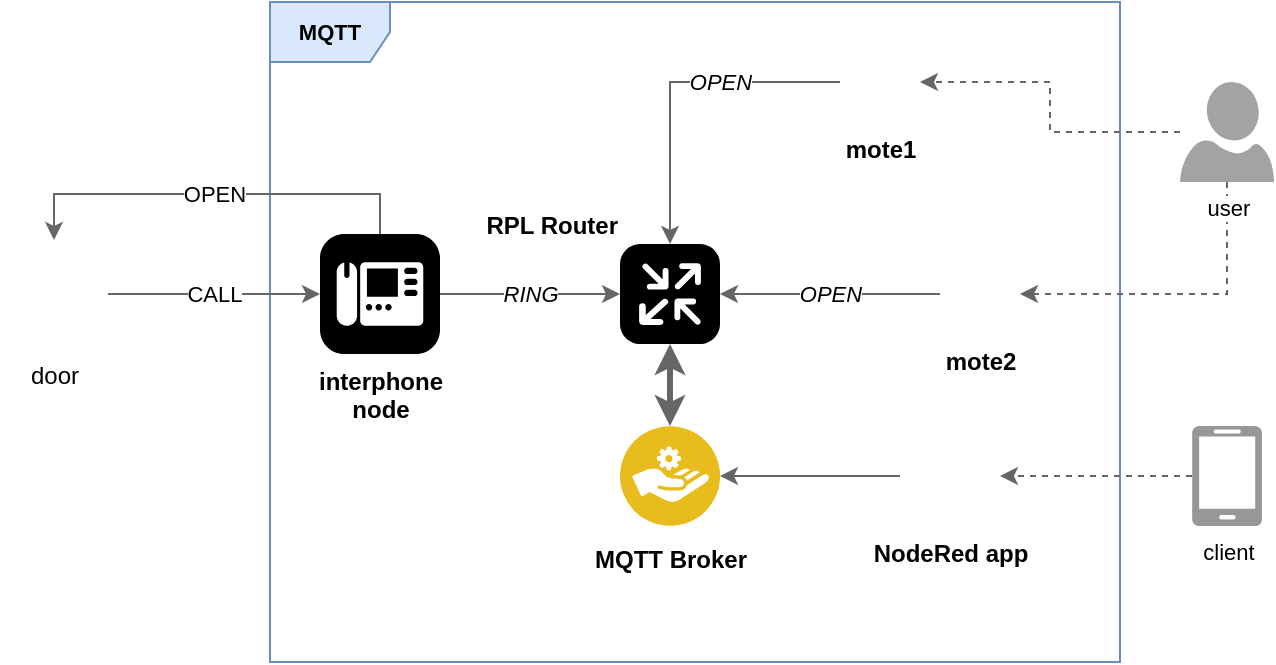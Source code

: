 <mxfile version="11.2.4" type="device" pages="1"><diagram id="i4eNoTxQddCaR3vruBXN" name="Page-1"><mxGraphModel dx="868" dy="474" grid="1" gridSize="10" guides="1" tooltips="1" connect="1" arrows="1" fold="1" page="1" pageScale="1" pageWidth="827" pageHeight="1169" math="0" shadow="0"><root><mxCell id="0"/><mxCell id="1" parent="0"/><mxCell id="tjB98qrJZWtFbS96j5HS-19" value="MQTT" style="shape=umlFrame;whiteSpace=wrap;html=1;labelBackgroundColor=none;strokeWidth=1;fillColor=#dae8fc;fontSize=11;fontStyle=1;strokeColor=#6c8ebf;shadow=0;" vertex="1" parent="1"><mxGeometry x="185" y="10" width="425" height="330" as="geometry"/></mxCell><mxCell id="tjB98qrJZWtFbS96j5HS-13" value="RING" style="edgeStyle=orthogonalEdgeStyle;rounded=0;orthogonalLoop=1;jettySize=auto;html=1;exitX=1;exitY=0.5;exitDx=0;exitDy=0;exitPerimeter=0;entryX=0;entryY=0.5;entryDx=0;entryDy=0;entryPerimeter=0;fontColor=#000000;fontStyle=2;fillColor=#f5f5f5;strokeColor=#666666;" edge="1" parent="1" source="tjB98qrJZWtFbS96j5HS-1" target="tjB98qrJZWtFbS96j5HS-4"><mxGeometry relative="1" as="geometry"/></mxCell><mxCell id="tjB98qrJZWtFbS96j5HS-14" value="OPEN" style="edgeStyle=orthogonalEdgeStyle;rounded=0;orthogonalLoop=1;jettySize=auto;html=1;exitX=0.5;exitY=0;exitDx=0;exitDy=0;exitPerimeter=0;entryX=0.5;entryY=0;entryDx=0;entryDy=0;fontColor=#000000;fillColor=#f5f5f5;strokeColor=#666666;" edge="1" parent="1" source="tjB98qrJZWtFbS96j5HS-1" target="tjB98qrJZWtFbS96j5HS-8"><mxGeometry relative="1" as="geometry"/></mxCell><mxCell id="tjB98qrJZWtFbS96j5HS-1" value="interphone&lt;br&gt;node" style="verticalLabelPosition=bottom;html=1;fillColor=#000000;verticalAlign=top;align=center;points=[[0.06,0.06,0],[0.94,0.06,0],[0.94,0.94,0],[0.06,0.94,0],[0.25,0,0],[0.5,0,0],[0.75,0,0],[1,0.25,0],[1,0.5,0],[1,0.75,0],[0.75,1,0],[0.5,1,0],[0.25,1,0],[0,0.75,0],[0,0.5,0],[0,0.25,0]];pointerEvents=1;shape=mxgraph.cisco_safe.architecture.phone;fontStyle=1" vertex="1" parent="1"><mxGeometry x="210" y="126" width="60" height="60" as="geometry"/></mxCell><mxCell id="tjB98qrJZWtFbS96j5HS-10" value="OPEN" style="edgeStyle=orthogonalEdgeStyle;rounded=0;orthogonalLoop=1;jettySize=auto;html=1;exitX=0.5;exitY=0;exitDx=0;exitDy=0;entryX=0.5;entryY=0;entryDx=0;entryDy=0;entryPerimeter=0;fontColor=#000000;fontStyle=2;fillColor=#f5f5f5;strokeColor=#666666;" edge="1" parent="1" source="tjB98qrJZWtFbS96j5HS-6" target="tjB98qrJZWtFbS96j5HS-4"><mxGeometry x="-0.277" relative="1" as="geometry"><mxPoint as="offset"/></mxGeometry></mxCell><mxCell id="tjB98qrJZWtFbS96j5HS-6" value="mote1" style="shape=image;html=1;verticalAlign=top;verticalLabelPosition=bottom;labelBackgroundColor=#ffffff;imageAspect=0;aspect=fixed;image=https://cdn3.iconfinder.com/data/icons/google-material-design-icons/48/ic_settings_remote_48px-128.png;direction=north;fontColor=#000000;fontStyle=1" vertex="1" parent="1"><mxGeometry x="470" y="30" width="40" height="40" as="geometry"/></mxCell><mxCell id="tjB98qrJZWtFbS96j5HS-11" value="OPEN" style="edgeStyle=orthogonalEdgeStyle;rounded=0;orthogonalLoop=1;jettySize=auto;html=1;exitX=0.5;exitY=0;exitDx=0;exitDy=0;fontColor=#000000;fontStyle=2;fillColor=#f5f5f5;strokeColor=#666666;" edge="1" parent="1" source="tjB98qrJZWtFbS96j5HS-7" target="tjB98qrJZWtFbS96j5HS-4"><mxGeometry relative="1" as="geometry"/></mxCell><mxCell id="tjB98qrJZWtFbS96j5HS-7" value="mote2" style="shape=image;html=1;verticalAlign=top;verticalLabelPosition=bottom;labelBackgroundColor=#ffffff;imageAspect=0;aspect=fixed;image=https://cdn3.iconfinder.com/data/icons/google-material-design-icons/48/ic_settings_remote_48px-128.png;direction=north;fontStyle=1" vertex="1" parent="1"><mxGeometry x="520" y="136" width="40" height="40" as="geometry"/></mxCell><mxCell id="tjB98qrJZWtFbS96j5HS-16" value="CALL" style="edgeStyle=orthogonalEdgeStyle;rounded=0;orthogonalLoop=1;jettySize=auto;html=1;exitX=1;exitY=0.5;exitDx=0;exitDy=0;entryX=0;entryY=0.5;entryDx=0;entryDy=0;entryPerimeter=0;fontColor=#000000;fillColor=#f5f5f5;strokeColor=#666666;" edge="1" parent="1" source="tjB98qrJZWtFbS96j5HS-8" target="tjB98qrJZWtFbS96j5HS-1"><mxGeometry relative="1" as="geometry"/></mxCell><mxCell id="tjB98qrJZWtFbS96j5HS-8" value="door" style="shape=image;html=1;verticalAlign=top;verticalLabelPosition=bottom;labelBackgroundColor=#ffffff;imageAspect=0;aspect=fixed;image=https://cdn2.iconfinder.com/data/icons/architecture-interior/24/architecture-interior-30-128.png;fillColor=#000000;opacity=50;" vertex="1" parent="1"><mxGeometry x="50" y="129" width="54" height="54" as="geometry"/></mxCell><mxCell id="tjB98qrJZWtFbS96j5HS-12" value="" style="edgeStyle=orthogonalEdgeStyle;rounded=0;orthogonalLoop=1;jettySize=auto;html=1;exitX=0;exitY=0.5;exitDx=0;exitDy=0;entryX=1;entryY=0.5;entryDx=0;entryDy=0;fontColor=#000000;fontStyle=2;fillColor=#f5f5f5;strokeColor=#666666;" edge="1" parent="1" source="tjB98qrJZWtFbS96j5HS-9" target="tjB98qrJZWtFbS96j5HS-27"><mxGeometry x="-0.279" relative="1" as="geometry"><mxPoint as="offset"/></mxGeometry></mxCell><mxCell id="tjB98qrJZWtFbS96j5HS-9" value="NodeRed app" style="shape=image;html=1;verticalAlign=top;verticalLabelPosition=bottom;labelBackgroundColor=#FFFFFF;imageAspect=0;aspect=fixed;image=https://cdn4.iconfinder.com/data/icons/useful/74/50-128.png;fillColor=#000000;strokeWidth=1;fontStyle=1" vertex="1" parent="1"><mxGeometry x="500" y="222" width="50" height="50" as="geometry"/></mxCell><mxCell id="tjB98qrJZWtFbS96j5HS-26" value="" style="edgeStyle=orthogonalEdgeStyle;rounded=0;orthogonalLoop=1;jettySize=auto;html=1;fontSize=11;fontColor=#000000;entryX=1;entryY=0.5;entryDx=0;entryDy=0;dashed=1;fillColor=#f5f5f5;strokeColor=#666666;" edge="1" parent="1" source="tjB98qrJZWtFbS96j5HS-20" target="tjB98qrJZWtFbS96j5HS-9"><mxGeometry relative="1" as="geometry"/></mxCell><mxCell id="tjB98qrJZWtFbS96j5HS-20" value="client" style="pointerEvents=1;shadow=0;dashed=0;html=1;strokeColor=none;labelPosition=center;verticalLabelPosition=bottom;verticalAlign=top;align=center;shape=mxgraph.azure.mobile;fillColor=#7D7D7D;labelBackgroundColor=#FFFFFF;fontSize=11;fontColor=#000000;opacity=80;" vertex="1" parent="1"><mxGeometry x="646" y="222" width="35" height="50" as="geometry"/></mxCell><mxCell id="tjB98qrJZWtFbS96j5HS-24" value="" style="edgeStyle=orthogonalEdgeStyle;rounded=0;orthogonalLoop=1;jettySize=auto;html=1;fontSize=11;fontColor=#000000;entryX=0.5;entryY=1;entryDx=0;entryDy=0;dashed=1;fillColor=#f5f5f5;strokeColor=#666666;" edge="1" parent="1" source="tjB98qrJZWtFbS96j5HS-22" target="tjB98qrJZWtFbS96j5HS-6"><mxGeometry relative="1" as="geometry"/></mxCell><mxCell id="tjB98qrJZWtFbS96j5HS-25" style="edgeStyle=orthogonalEdgeStyle;rounded=0;orthogonalLoop=1;jettySize=auto;html=1;exitX=0.5;exitY=1;exitDx=0;exitDy=0;exitPerimeter=0;entryX=0.5;entryY=1;entryDx=0;entryDy=0;fontSize=11;fontColor=#000000;dashed=1;fillColor=#f5f5f5;strokeColor=#666666;" edge="1" parent="1" source="tjB98qrJZWtFbS96j5HS-22" target="tjB98qrJZWtFbS96j5HS-7"><mxGeometry relative="1" as="geometry"/></mxCell><mxCell id="tjB98qrJZWtFbS96j5HS-22" value="user" style="pointerEvents=1;shadow=0;dashed=0;html=1;strokeColor=none;labelPosition=center;verticalLabelPosition=bottom;verticalAlign=top;align=center;shape=mxgraph.azure.user;fillColor=#7D7D7D;labelBackgroundColor=#FFFFFF;fontSize=11;fontColor=#000000;opacity=70;" vertex="1" parent="1"><mxGeometry x="640" y="50" width="47" height="50" as="geometry"/></mxCell><mxCell id="tjB98qrJZWtFbS96j5HS-28" style="edgeStyle=orthogonalEdgeStyle;rounded=0;orthogonalLoop=1;jettySize=auto;html=1;exitX=0.5;exitY=1;exitDx=0;exitDy=0;exitPerimeter=0;entryX=0.5;entryY=0;entryDx=0;entryDy=0;fontSize=11;fontColor=#000000;startArrow=classic;startFill=1;fillColor=#f5f5f5;strokeColor=#666666;strokeWidth=3;" edge="1" parent="1" source="tjB98qrJZWtFbS96j5HS-4" target="tjB98qrJZWtFbS96j5HS-27"><mxGeometry relative="1" as="geometry"/></mxCell><mxCell id="tjB98qrJZWtFbS96j5HS-4" value="RPL Router" style="verticalLabelPosition=top;html=1;fillColor=#000000;verticalAlign=bottom;align=right;points=[[0.06,0.06,0],[0.94,0.06,0],[0.94,0.94,0],[0.06,0.94,0],[0.25,0,0],[0.5,0,0],[0.75,0,0],[1,0.25,0],[1,0.5,0],[1,0.75,0],[0.75,1,0],[0.5,1,0],[0.25,1,0],[0,0.75,0],[0,0.5,0],[0,0.25,0]];pointerEvents=1;shape=mxgraph.cisco_safe.architecture.router;fontStyle=1;labelPosition=left;" vertex="1" parent="1"><mxGeometry x="360" y="131" width="50" height="50" as="geometry"/></mxCell><mxCell id="tjB98qrJZWtFbS96j5HS-27" value="MQTT Broker" style="aspect=fixed;perimeter=ellipsePerimeter;html=1;align=center;shadow=0;dashed=0;fontColor=#000000;labelBackgroundColor=#ffffff;fontSize=12;spacingTop=3;image;image=img/lib/ibm/applications/service_broker.svg;strokeWidth=1;fillColor=none;imageBackground=#ffffff;fontStyle=1;labelPosition=center;verticalLabelPosition=bottom;verticalAlign=top;" vertex="1" parent="1"><mxGeometry x="360" y="222" width="50" height="50" as="geometry"/></mxCell></root></mxGraphModel></diagram></mxfile>